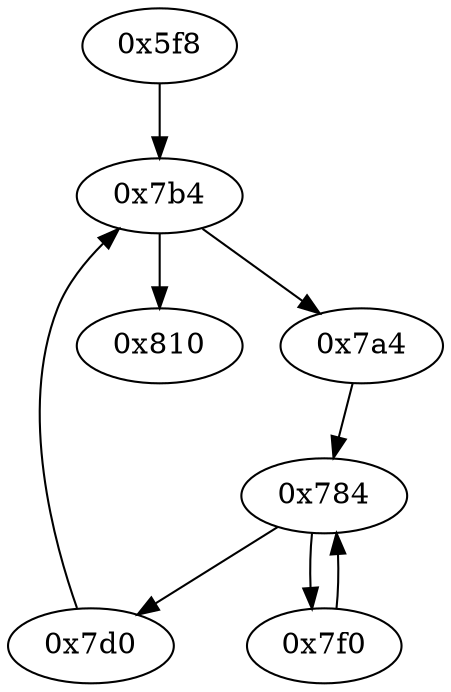 strict digraph "" {
	graph ["edge"="{}",
		file="/Users/mark/Documents/deobfus-2019-ccs/ALL-CFG/small-programs/1b-4-2-0-0-dc-2-2-0/1528_recovered.dot",
		"graph"="{u'file': u'/Users/mark/Documents/deobfus-2019-ccs/ALL-CFG/small-programs/1b-4-2-0-0-dc-2-2-0/1528_recovered.dot'}",
		"node"="{u'opcode': u''}"
	];
	"0x810"	 [opcode="[u'ldr', u'ldr', u'add', u'bl', u'mov', u'sub', u'pop']"];
	"0x7d0"	 [opcode="[u'ldr', u'ldr', u'ldr', u'sub', u'add', u'add', u'mov', u'b']"];
	"0x7b4"	 [opcode="[u'stm', u'ldr', u'ldr', u'ldr', u'cmp', u'mov', u'b']"];
	"0x7d0" -> "0x7b4";
	"0x7f0"	 [opcode="[u'ldr', u'ldr', u'add', u'ldr', u'mov', u'rsb', u'rsb', u'b']"];
	"0x784"	 [opcode="[u'str', u'str', u'ldr', u'ldr', u'ldr', u'cmp', u'mov', u'b']"];
	"0x7f0" -> "0x784";
	"0x784" -> "0x7d0";
	"0x784" -> "0x7f0";
	"0x7b4" -> "0x810";
	"0x7a4"	 [opcode="[u'ldr', u'mov', u'mov', u'b']"];
	"0x7b4" -> "0x7a4";
	"0x5f8"	 [opcode="[u'push', u'add', u'sub', u'ldr', u'mov', u'ldr', u'ldr', u'add', u'sub', u'sub', u'mul', u'mvn', u'mvn', u'ldr', u'orr', u'ldr', \
u'ldr', u'cmn', u'ldr', u'mov', u'mov', u'cmp', u'mov', u'cmn', u'mov', u'mov', u'cmp', u'mov', u'strb', u'teq', u'strb', u'mov', \
u'ldr', u'ldr', u'ldr', u'ldr', u'b']"];
	"0x5f8" -> "0x7b4";
	"0x7a4" -> "0x784";
}
